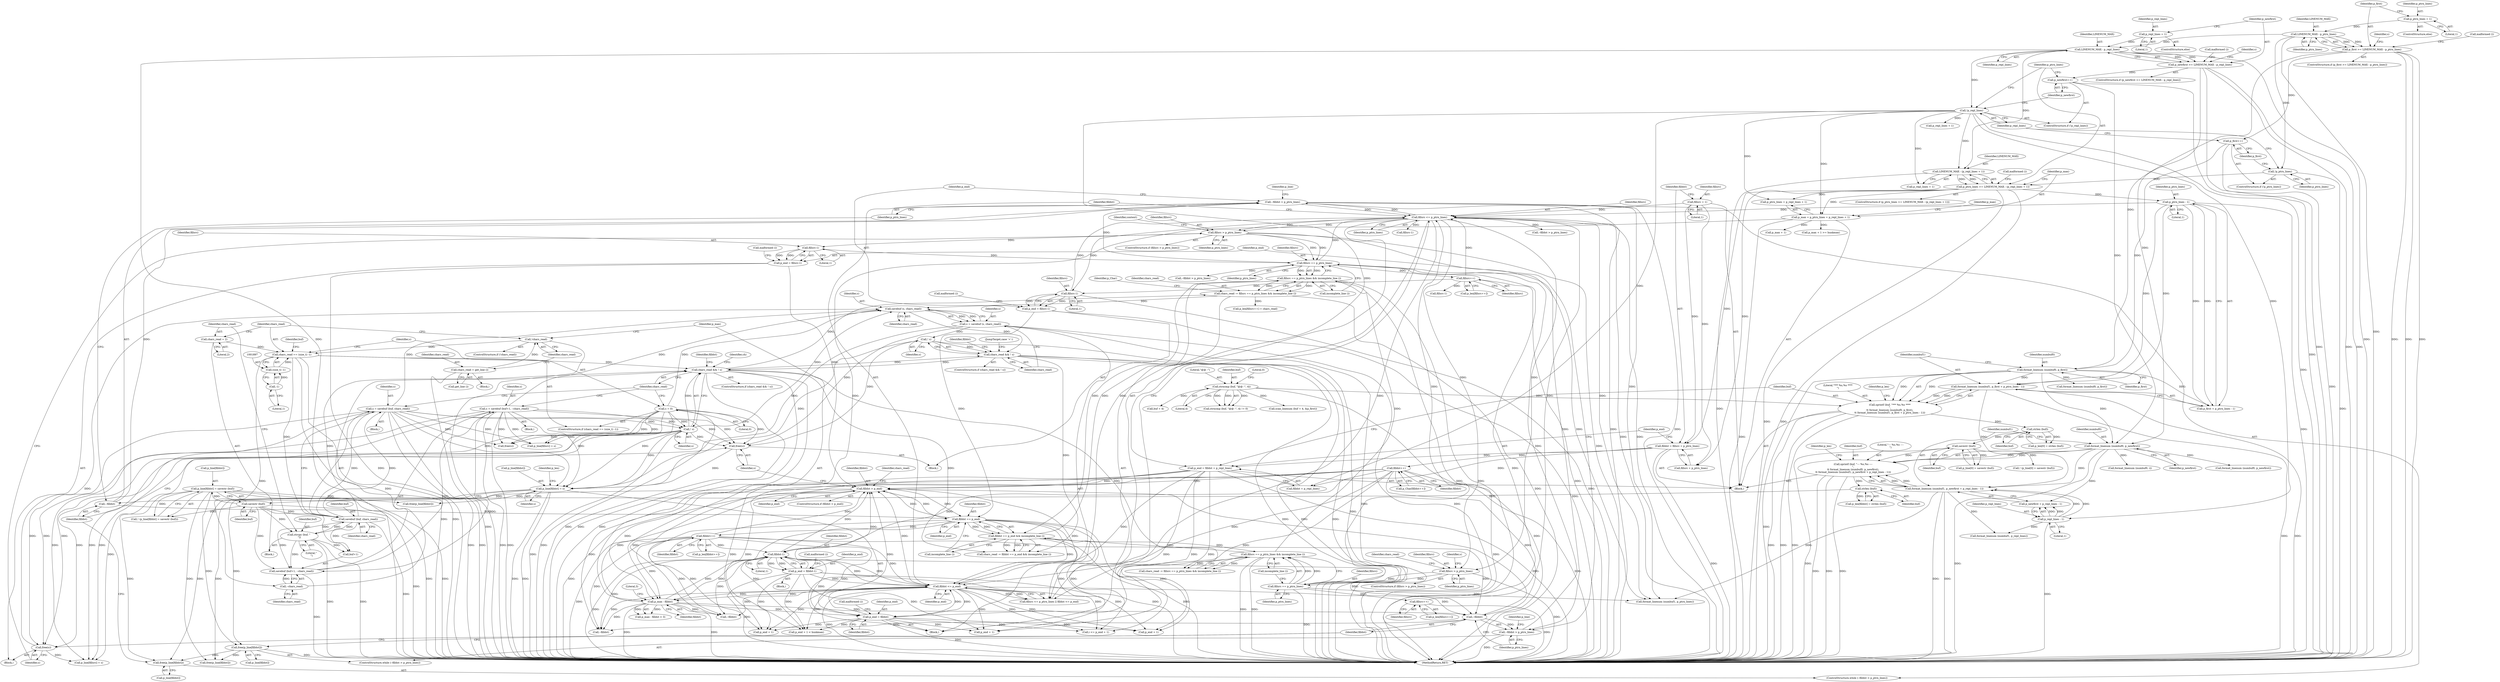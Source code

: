 digraph "0_savannah_0c08d7a902c6fdd49b704623a12d8d672ef18944@API" {
"1002094" [label="(Call,free(p_line[filldst]))"];
"1001832" [label="(Call,p_line[filldst] = savestr (buf))"];
"1001836" [label="(Call,savestr (buf))"];
"1001828" [label="(Call,strlen (buf))"];
"1001811" [label="(Call,sprintf (buf, \"--- %s,%s ----\n\",\n\t\t format_linenum (numbuf0, p_newfirst),\n\t\t format_linenum (numbuf1, p_newfirst + p_repl_lines - 1)))"];
"1001796" [label="(Call,savestr (buf))"];
"1001788" [label="(Call,strlen (buf))"];
"1001771" [label="(Call,sprintf (buf, \"*** %s,%s ****\n\",\n\t\t format_linenum (numbuf0, p_first),\n\t\t format_linenum (numbuf1, p_first + p_ptrn_lines - 1)))"];
"1001573" [label="(Call,strncmp (buf, \"@@ -\", 4))"];
"1001774" [label="(Call,format_linenum (numbuf0, p_first))"];
"1001723" [label="(Call,p_first++)"];
"1001619" [label="(Call,p_first >= LINENUM_MAX - p_ptrn_lines)"];
"1001621" [label="(Call,LINENUM_MAX - p_ptrn_lines)"];
"1001615" [label="(Call,p_ptrn_lines = 1)"];
"1001777" [label="(Call,format_linenum (numbuf1, p_first + p_ptrn_lines - 1))"];
"1001781" [label="(Call,p_ptrn_lines - 1)"];
"1001731" [label="(Call,p_ptrn_lines >= LINENUM_MAX - (p_repl_lines + 1))"];
"1001721" [label="(Call,!p_ptrn_lines)"];
"1001733" [label="(Call,LINENUM_MAX - (p_repl_lines + 1))"];
"1001666" [label="(Call,LINENUM_MAX - p_repl_lines)"];
"1001660" [label="(Call,p_repl_lines = 1)"];
"1001726" [label="(Call,!p_repl_lines)"];
"1001814" [label="(Call,format_linenum (numbuf0, p_newfirst))"];
"1001728" [label="(Call,p_newfirst++)"];
"1001664" [label="(Call,p_newfirst >= LINENUM_MAX - p_repl_lines)"];
"1001817" [label="(Call,format_linenum (numbuf1, p_newfirst + p_repl_lines - 1))"];
"1001821" [label="(Call,p_repl_lines - 1)"];
"1002018" [label="(Call,free(p_line[filldst]))"];
"1002116" [label="(Call,p_line[filldst] = s)"];
"1002053" [label="(Call,s = savebuf (s, chars_read))"];
"1002055" [label="(Call,savebuf (s, chars_read))"];
"1002011" [label="(Call,free(s))"];
"1001929" [label="(Call,s = savebuf (buf+1, --chars_read))"];
"1001931" [label="(Call,savebuf (buf+1, --chars_read))"];
"1001883" [label="(Call,strcpy (buf, \" \n\"))"];
"1001920" [label="(Call,savebuf (buf, chars_read))"];
"1001894" [label="(Call,chars_read == (size_t) -1)"];
"1001873" [label="(Call,!chars_read)"];
"1001869" [label="(Call,chars_read = get_line ())"];
"1001886" [label="(Call,chars_read = 2)"];
"1001896" [label="(Call,(size_t) -1)"];
"1001898" [label="(Call,-1)"];
"1001935" [label="(Call,--chars_read)"];
"1001940" [label="(Call,! s)"];
"1001900" [label="(Call,s = 0)"];
"1001918" [label="(Call,s = savebuf (buf, chars_read))"];
"1002030" [label="(Call,chars_read -= fillsrc == p_ptrn_lines && incomplete_line ())"];
"1002032" [label="(Call,fillsrc == p_ptrn_lines && incomplete_line ())"];
"1002033" [label="(Call,fillsrc == p_ptrn_lines)"];
"1002007" [label="(Call,fillsrc > p_ptrn_lines)"];
"1001862" [label="(Call,fillsrc <= p_ptrn_lines)"];
"1002100" [label="(Call,fillsrc-1)"];
"1002050" [label="(Call,fillsrc++)"];
"1001997" [label="(Call,fillsrc++)"];
"1001980" [label="(Call,fillsrc == p_ptrn_lines)"];
"1001965" [label="(Call,fillsrc > p_ptrn_lines)"];
"1001758" [label="(Call,fillsrc = 1)"];
"1002090" [label="(Call,--filldst > p_ptrn_lines)"];
"1002091" [label="(Call,--filldst)"];
"1002083" [label="(Call,filldst > p_end)"];
"1001848" [label="(Call,filldst++)"];
"1001761" [label="(Call,filldst = fillsrc + p_ptrn_lines)"];
"1002124" [label="(Call,filldst++)"];
"1002107" [label="(Call,filldst == p_end)"];
"1002098" [label="(Call,p_end = fillsrc-1)"];
"1002015" [label="(Call,--filldst)"];
"1001973" [label="(Call,filldst-1)"];
"1001865" [label="(Call,filldst <= p_end)"];
"1001878" [label="(Call,p_max - filldst)"];
"1001739" [label="(Call,p_max = p_ptrn_lines + p_repl_lines + 1)"];
"1001766" [label="(Call,p_end = filldst + p_repl_lines)"];
"1002129" [label="(Call,p_end = filldst)"];
"1001971" [label="(Call,p_end = filldst-1)"];
"1002022" [label="(Call,p_end = fillsrc-1)"];
"1002024" [label="(Call,fillsrc-1)"];
"1002014" [label="(Call,--filldst > p_ptrn_lines)"];
"1001979" [label="(Call,fillsrc == p_ptrn_lines && incomplete_line ())"];
"1002106" [label="(Call,filldst == p_end && incomplete_line ())"];
"1001938" [label="(Call,chars_read && ! s)"];
"1002059" [label="(Call,chars_read && ! s)"];
"1002061" [label="(Call,! s)"];
"1002087" [label="(Call,free(s))"];
"1001829" [label="(Identifier,buf)"];
"1001935" [label="(Call,--chars_read)"];
"1002034" [label="(Identifier,fillsrc)"];
"1002033" [label="(Call,fillsrc == p_ptrn_lines)"];
"1002060" [label="(Identifier,chars_read)"];
"1002086" [label="(Block,)"];
"1002772" [label="(MethodReturn,RET)"];
"1001972" [label="(Identifier,p_end)"];
"1002098" [label="(Call,p_end = fillsrc-1)"];
"1001574" [label="(Identifier,buf)"];
"1001918" [label="(Call,s = savebuf (buf, chars_read))"];
"1001777" [label="(Call,format_linenum (numbuf1, p_first + p_ptrn_lines - 1))"];
"1001965" [label="(Call,fillsrc > p_ptrn_lines)"];
"1001748" [label="(Call,p_max + 1)"];
"1001977" [label="(Call,chars_read -= fillsrc == p_ptrn_lines && incomplete_line ())"];
"1001624" [label="(Call,malformed ())"];
"1001617" [label="(Literal,1)"];
"1001998" [label="(Identifier,fillsrc)"];
"1001946" [label="(Identifier,filldst)"];
"1001595" [label="(Call,scan_linenum (buf + 4, &p_first))"];
"1001775" [label="(Identifier,numbuf0)"];
"1002017" [label="(Identifier,p_ptrn_lines)"];
"1002085" [label="(Identifier,p_end)"];
"1002062" [label="(Identifier,s)"];
"1002102" [label="(Literal,1)"];
"1001870" [label="(Identifier,chars_read)"];
"1001908" [label="(Identifier,buf)"];
"1002048" [label="(Call,p_len[fillsrc++])"];
"1002009" [label="(Identifier,p_ptrn_lines)"];
"1001966" [label="(Identifier,fillsrc)"];
"1002122" [label="(Call,p_len[filldst++])"];
"1002132" [label="(Call,malformed ())"];
"1002030" [label="(Call,chars_read -= fillsrc == p_ptrn_lines && incomplete_line ())"];
"1002027" [label="(Call,malformed ())"];
"1001784" [label="(Call,p_len[0] = strlen (buf))"];
"1001763" [label="(Call,fillsrc + p_ptrn_lines)"];
"1002024" [label="(Call,fillsrc-1)"];
"1002008" [label="(Identifier,fillsrc)"];
"1001970" [label="(Identifier,s)"];
"1001762" [label="(Identifier,filldst)"];
"1002130" [label="(Identifier,p_end)"];
"1001776" [label="(Identifier,p_first)"];
"1001660" [label="(Call,p_repl_lines = 1)"];
"1001833" [label="(Call,p_line[filldst])"];
"1002087" [label="(Call,free(s))"];
"1001886" [label="(Call,chars_read = 2)"];
"1001944" [label="(Call,--filldst > p_ptrn_lines)"];
"1001758" [label="(Call,fillsrc = 1)"];
"1001622" [label="(Identifier,LINENUM_MAX)"];
"1002091" [label="(Call,--filldst)"];
"1001968" [label="(Block,)"];
"1001614" [label="(ControlStructure,else)"];
"1001821" [label="(Call,p_repl_lines - 1)"];
"1001722" [label="(Identifier,p_ptrn_lines)"];
"1001577" [label="(Literal,0)"];
"1002123" [label="(Identifier,p_len)"];
"1002702" [label="(Call,i <= p_end + 1)"];
"1001974" [label="(Identifier,filldst)"];
"1001725" [label="(ControlStructure,if (!p_repl_lines))"];
"1001812" [label="(Identifier,buf)"];
"1001811" [label="(Call,sprintf (buf, \"--- %s,%s ----\n\",\n\t\t format_linenum (numbuf0, p_newfirst),\n\t\t format_linenum (numbuf1, p_newfirst + p_repl_lines - 1)))"];
"1001813" [label="(Literal,\"--- %s,%s ----\n\")"];
"1002055" [label="(Call,savebuf (s, chars_read))"];
"1001730" [label="(ControlStructure,if (p_ptrn_lines >= LINENUM_MAX - (p_repl_lines + 1)))"];
"1002011" [label="(Call,free(s))"];
"1001726" [label="(Call,!p_repl_lines)"];
"1002096" [label="(Identifier,p_line)"];
"1001667" [label="(Identifier,LINENUM_MAX)"];
"1002039" [label="(Identifier,p_Char)"];
"1002094" [label="(Call,free(p_line[filldst]))"];
"1002010" [label="(Block,)"];
"1001975" [label="(Literal,1)"];
"1001861" [label="(Call,fillsrc <= p_ptrn_lines || filldst <= p_end)"];
"1001863" [label="(Identifier,fillsrc)"];
"1001872" [label="(ControlStructure,if (!chars_read))"];
"1001788" [label="(Call,strlen (buf))"];
"1002124" [label="(Call,filldst++)"];
"1001879" [label="(Identifier,p_max)"];
"1002100" [label="(Call,fillsrc-1)"];
"1001576" [label="(Literal,4)"];
"1001902" [label="(Literal,0)"];
"1001721" [label="(Call,!p_ptrn_lines)"];
"1001885" [label="(Literal,\" \n\")"];
"1001936" [label="(Identifier,chars_read)"];
"1001945" [label="(Call,--filldst)"];
"1001862" [label="(Call,fillsrc <= p_ptrn_lines)"];
"1001822" [label="(Identifier,p_repl_lines)"];
"1001874" [label="(Identifier,chars_read)"];
"1001733" [label="(Call,LINENUM_MAX - (p_repl_lines + 1))"];
"1001661" [label="(Identifier,p_repl_lines)"];
"1001931" [label="(Call,savebuf (buf+1, --chars_read))"];
"1002047" [label="(Call,p_len[fillsrc++] = chars_read)"];
"1001596" [label="(Call,buf + 4)"];
"1001871" [label="(Call,get_line ())"];
"1001901" [label="(Identifier,s)"];
"1002066" [label="(Call,--filldst)"];
"1002082" [label="(ControlStructure,if (filldst > p_end))"];
"1001920" [label="(Call,savebuf (buf, chars_read))"];
"1002025" [label="(Identifier,fillsrc)"];
"1001981" [label="(Identifier,fillsrc)"];
"1001971" [label="(Call,p_end = filldst-1)"];
"1001922" [label="(Identifier,chars_read)"];
"1001783" [label="(Literal,1)"];
"1002015" [label="(Call,--filldst)"];
"1001967" [label="(Identifier,p_ptrn_lines)"];
"1001873" [label="(Call,!chars_read)"];
"1002092" [label="(Identifier,filldst)"];
"1002681" [label="(Call,p_end + 1)"];
"1001979" [label="(Call,fillsrc == p_ptrn_lines && incomplete_line ())"];
"1001849" [label="(Identifier,filldst)"];
"1001961" [label="(Identifier,ch)"];
"1002120" [label="(Identifier,s)"];
"1002680" [label="(Call,p_end + 1 < hunkmax)"];
"1001741" [label="(Call,p_ptrn_lines + p_repl_lines + 1)"];
"1001747" [label="(Call,p_max + 1 >= hunkmax)"];
"1002065" [label="(Call,--filldst > p_ptrn_lines)"];
"1002083" [label="(Call,filldst > p_end)"];
"1002056" [label="(Identifier,s)"];
"1001729" [label="(Identifier,p_newfirst)"];
"1002007" [label="(Call,fillsrc > p_ptrn_lines)"];
"1002731" [label="(Call,format_linenum (numbuf1, p_ptrn_lines))"];
"1001989" [label="(Call,p_line[fillsrc] = s)"];
"1002089" [label="(ControlStructure,while (--filldst > p_ptrn_lines))"];
"1001739" [label="(Call,p_max = p_ptrn_lines + p_repl_lines + 1)"];
"1001616" [label="(Identifier,p_ptrn_lines)"];
"1001973" [label="(Call,filldst-1)"];
"1001768" [label="(Call,filldst + p_repl_lines)"];
"1001740" [label="(Identifier,p_max)"];
"1001896" [label="(Call,(size_t) -1)"];
"1001869" [label="(Call,chars_read = get_line ())"];
"1001880" [label="(Identifier,filldst)"];
"1001881" [label="(Literal,3)"];
"1001940" [label="(Call,! s)"];
"1002067" [label="(Identifier,filldst)"];
"1002031" [label="(Identifier,chars_read)"];
"1001976" [label="(Call,malformed ())"];
"1001618" [label="(ControlStructure,if (p_first >= LINENUM_MAX - p_ptrn_lines))"];
"1001724" [label="(Identifier,p_first)"];
"1001818" [label="(Identifier,numbuf1)"];
"1001826" [label="(Identifier,p_len)"];
"1001824" [label="(Call,p_len[filldst] = strlen (buf))"];
"1002704" [label="(Call,p_end + 1)"];
"1002061" [label="(Call,! s)"];
"1001980" [label="(Call,fillsrc == p_ptrn_lines)"];
"1001828" [label="(Call,strlen (buf))"];
"1001545" [label="(Block,)"];
"1001727" [label="(Identifier,p_repl_lines)"];
"1001623" [label="(Identifier,p_ptrn_lines)"];
"1001619" [label="(Call,p_first >= LINENUM_MAX - p_ptrn_lines)"];
"1001884" [label="(Identifier,buf)"];
"1002006" [label="(ControlStructure,if (fillsrc > p_ptrn_lines))"];
"1001964" [label="(ControlStructure,if (fillsrc > p_ptrn_lines))"];
"1002110" [label="(Call,incomplete_line ())"];
"1001919" [label="(Identifier,s)"];
"1002106" [label="(Call,filldst == p_end && incomplete_line ())"];
"1001941" [label="(Identifier,s)"];
"1001666" [label="(Call,LINENUM_MAX - p_repl_lines)"];
"1001948" [label="(Call,free(p_line[filldst]))"];
"1002026" [label="(Literal,1)"];
"1002084" [label="(Identifier,filldst)"];
"1001779" [label="(Call,p_first + p_ptrn_lines - 1)"];
"1002023" [label="(Identifier,p_end)"];
"1001866" [label="(Identifier,filldst)"];
"1001620" [label="(Identifier,p_first)"];
"1002042" [label="(Call,p_line[fillsrc] = s)"];
"1001938" [label="(Call,chars_read && ! s)"];
"1002075" [label="(Call,fillsrc-1)"];
"1001766" [label="(Call,p_end = filldst + p_repl_lines)"];
"1001789" [label="(Identifier,buf)"];
"1002035" [label="(Identifier,p_ptrn_lines)"];
"1002020" [label="(Identifier,p_line)"];
"1001848" [label="(Call,filldst++)"];
"1001836" [label="(Call,savestr (buf))"];
"1001723" [label="(Call,p_first++)"];
"1001865" [label="(Call,filldst <= p_end)"];
"1001846" [label="(Call,p_Char[filldst++])"];
"1002125" [label="(Identifier,filldst)"];
"1002081" [label="(JumpTarget,case '+':)"];
"1002013" [label="(ControlStructure,while (--filldst > p_ptrn_lines))"];
"1001731" [label="(Call,p_ptrn_lines >= LINENUM_MAX - (p_repl_lines + 1))"];
"1002108" [label="(Identifier,filldst)"];
"1001781" [label="(Call,p_ptrn_lines - 1)"];
"1001797" [label="(Identifier,buf)"];
"1002012" [label="(Identifier,s)"];
"1001621" [label="(Call,LINENUM_MAX - p_ptrn_lines)"];
"1001899" [label="(Literal,1)"];
"1001792" [label="(Call,p_line[0] = savestr (buf))"];
"1002713" [label="(Call,format_linenum (numbuf0, i))"];
"1001774" [label="(Call,format_linenum (numbuf0, p_first))"];
"1002014" [label="(Call,--filldst > p_ptrn_lines)"];
"1001894" [label="(Call,chars_read == (size_t) -1)"];
"1001749" [label="(Identifier,p_max)"];
"1001924" [label="(Block,)"];
"1001615" [label="(Call,p_ptrn_lines = 1)"];
"1001816" [label="(Identifier,p_newfirst)"];
"1002018" [label="(Call,free(p_line[filldst]))"];
"1002728" [label="(Call,format_linenum (numbuf0, p_first))"];
"1001823" [label="(Literal,1)"];
"1001898" [label="(Call,-1)"];
"1002688" [label="(Call,p_end + 1)"];
"1002088" [label="(Identifier,s)"];
"1001673" [label="(Identifier,s)"];
"1001982" [label="(Identifier,p_ptrn_lines)"];
"1001760" [label="(Literal,1)"];
"1002109" [label="(Identifier,p_end)"];
"1002747" [label="(Call,format_linenum (numbuf1, p_repl_lines))"];
"1001997" [label="(Call,fillsrc++)"];
"1001728" [label="(Call,p_newfirst++)"];
"1002036" [label="(Call,incomplete_line ())"];
"1001819" [label="(Call,p_newfirst + p_repl_lines - 1)"];
"1001895" [label="(Identifier,chars_read)"];
"1001929" [label="(Call,s = savebuf (buf+1, --chars_read))"];
"1001778" [label="(Identifier,numbuf1)"];
"1001983" [label="(Call,incomplete_line ())"];
"1001837" [label="(Identifier,buf)"];
"1001877" [label="(Call,p_max - filldst < 3)"];
"1001978" [label="(Identifier,chars_read)"];
"1001771" [label="(Call,sprintf (buf, \"*** %s,%s ****\n\",\n\t\t format_linenum (numbuf0, p_first),\n\t\t format_linenum (numbuf1, p_first + p_ptrn_lines - 1)))"];
"1001575" [label="(Literal,\"@@ -\")"];
"1001969" [label="(Call,free(s))"];
"1001662" [label="(Literal,1)"];
"1002744" [label="(Call,format_linenum (numbuf0, p_newfirst))"];
"1002107" [label="(Call,filldst == p_end)"];
"1002095" [label="(Call,p_line[filldst])"];
"1002101" [label="(Identifier,fillsrc)"];
"1002059" [label="(Call,chars_read && ! s)"];
"1001665" [label="(Identifier,p_newfirst)"];
"1002090" [label="(Call,--filldst > p_ptrn_lines)"];
"1001995" [label="(Call,p_len[fillsrc++])"];
"1001878" [label="(Call,p_max - filldst)"];
"1001732" [label="(Identifier,p_ptrn_lines)"];
"1001772" [label="(Identifier,buf)"];
"1002105" [label="(Identifier,chars_read)"];
"1001773" [label="(Literal,\"*** %s,%s ****\n\")"];
"1001664" [label="(Call,p_newfirst >= LINENUM_MAX - p_repl_lines)"];
"1001817" [label="(Call,format_linenum (numbuf1, p_newfirst + p_repl_lines - 1))"];
"1001962" [label="(Block,)"];
"1001832" [label="(Call,p_line[filldst] = savestr (buf))"];
"1001887" [label="(Identifier,chars_read)"];
"1002069" [label="(Call,free(p_line[filldst]))"];
"1002016" [label="(Identifier,filldst)"];
"1002053" [label="(Call,s = savebuf (s, chars_read))"];
"1001868" [label="(Block,)"];
"1001628" [label="(Identifier,s)"];
"1001669" [label="(Call,malformed ())"];
"1001883" [label="(Call,strcpy (buf, \" \n\"))"];
"1001888" [label="(Literal,2)"];
"1002019" [label="(Call,p_line[filldst])"];
"1002129" [label="(Call,p_end = filldst)"];
"1001930" [label="(Identifier,s)"];
"1001743" [label="(Call,p_repl_lines + 1)"];
"1001573" [label="(Call,strncmp (buf, \"@@ -\", 4))"];
"1002051" [label="(Identifier,fillsrc)"];
"1001937" [label="(ControlStructure,if (chars_read && ! s))"];
"1002116" [label="(Call,p_line[filldst] = s)"];
"1001734" [label="(Identifier,LINENUM_MAX)"];
"1002032" [label="(Call,fillsrc == p_ptrn_lines && incomplete_line ())"];
"1002050" [label="(Call,fillsrc++)"];
"1001761" [label="(Call,filldst = fillsrc + p_ptrn_lines)"];
"1002058" [label="(ControlStructure,if (chars_read && ! s))"];
"1001663" [label="(ControlStructure,if (p_newfirst >= LINENUM_MAX - p_repl_lines))"];
"1001882" [label="(Block,)"];
"1001921" [label="(Identifier,buf)"];
"1001893" [label="(ControlStructure,if (chars_read == (size_t) -1))"];
"1001572" [label="(Call,strncmp (buf, \"@@ -\", 4) != 0)"];
"1002029" [label="(Identifier,context)"];
"1001759" [label="(Identifier,fillsrc)"];
"1001900" [label="(Call,s = 0)"];
"1001932" [label="(Call,buf+1)"];
"1002131" [label="(Identifier,filldst)"];
"1001864" [label="(Identifier,p_ptrn_lines)"];
"1002054" [label="(Identifier,s)"];
"1002022" [label="(Call,p_end = fillsrc-1)"];
"1002057" [label="(Identifier,chars_read)"];
"1001767" [label="(Identifier,p_end)"];
"1002104" [label="(Call,chars_read -= filldst == p_end && incomplete_line ())"];
"1001831" [label="(Call,! (p_line[filldst] = savestr (buf)))"];
"1001867" [label="(Identifier,p_end)"];
"1001659" [label="(ControlStructure,else)"];
"1002103" [label="(Call,malformed ())"];
"1001939" [label="(Identifier,chars_read)"];
"1001814" [label="(Call,format_linenum (numbuf0, p_newfirst))"];
"1001786" [label="(Identifier,p_len)"];
"1001914" [label="(Block,)"];
"1001791" [label="(Call,! (p_line[0] = savestr (buf)))"];
"1001782" [label="(Identifier,p_ptrn_lines)"];
"1002117" [label="(Call,p_line[filldst])"];
"1001738" [label="(Call,malformed ())"];
"1001796" [label="(Call,savestr (buf))"];
"1002099" [label="(Identifier,p_end)"];
"1001735" [label="(Call,p_repl_lines + 1)"];
"1001815" [label="(Identifier,numbuf0)"];
"1002093" [label="(Identifier,p_ptrn_lines)"];
"1001720" [label="(ControlStructure,if (!p_ptrn_lines))"];
"1001668" [label="(Identifier,p_repl_lines)"];
"1001954" [label="(Call,fillsrc-1)"];
"1002094" -> "1002089"  [label="AST: "];
"1002094" -> "1002095"  [label="CFG: "];
"1002095" -> "1002094"  [label="AST: "];
"1002092" -> "1002094"  [label="CFG: "];
"1001832" -> "1002094"  [label="DDG: "];
"1002018" -> "1002094"  [label="DDG: "];
"1002116" -> "1002094"  [label="DDG: "];
"1001832" -> "1001831"  [label="AST: "];
"1001832" -> "1001836"  [label="CFG: "];
"1001833" -> "1001832"  [label="AST: "];
"1001836" -> "1001832"  [label="AST: "];
"1001831" -> "1001832"  [label="CFG: "];
"1001832" -> "1002772"  [label="DDG: "];
"1001832" -> "1002772"  [label="DDG: "];
"1001832" -> "1001831"  [label="DDG: "];
"1001836" -> "1001832"  [label="DDG: "];
"1001832" -> "1001948"  [label="DDG: "];
"1001832" -> "1002018"  [label="DDG: "];
"1001832" -> "1002069"  [label="DDG: "];
"1001836" -> "1001837"  [label="CFG: "];
"1001837" -> "1001836"  [label="AST: "];
"1001836" -> "1002772"  [label="DDG: "];
"1001836" -> "1001831"  [label="DDG: "];
"1001828" -> "1001836"  [label="DDG: "];
"1001836" -> "1001883"  [label="DDG: "];
"1001836" -> "1001920"  [label="DDG: "];
"1001836" -> "1001931"  [label="DDG: "];
"1001836" -> "1001932"  [label="DDG: "];
"1001828" -> "1001824"  [label="AST: "];
"1001828" -> "1001829"  [label="CFG: "];
"1001829" -> "1001828"  [label="AST: "];
"1001824" -> "1001828"  [label="CFG: "];
"1001828" -> "1001824"  [label="DDG: "];
"1001811" -> "1001828"  [label="DDG: "];
"1001811" -> "1001545"  [label="AST: "];
"1001811" -> "1001817"  [label="CFG: "];
"1001812" -> "1001811"  [label="AST: "];
"1001813" -> "1001811"  [label="AST: "];
"1001814" -> "1001811"  [label="AST: "];
"1001817" -> "1001811"  [label="AST: "];
"1001826" -> "1001811"  [label="CFG: "];
"1001811" -> "1002772"  [label="DDG: "];
"1001811" -> "1002772"  [label="DDG: "];
"1001811" -> "1002772"  [label="DDG: "];
"1001796" -> "1001811"  [label="DDG: "];
"1001814" -> "1001811"  [label="DDG: "];
"1001814" -> "1001811"  [label="DDG: "];
"1001817" -> "1001811"  [label="DDG: "];
"1001817" -> "1001811"  [label="DDG: "];
"1001796" -> "1001792"  [label="AST: "];
"1001796" -> "1001797"  [label="CFG: "];
"1001797" -> "1001796"  [label="AST: "];
"1001792" -> "1001796"  [label="CFG: "];
"1001796" -> "1002772"  [label="DDG: "];
"1001796" -> "1001791"  [label="DDG: "];
"1001796" -> "1001792"  [label="DDG: "];
"1001788" -> "1001796"  [label="DDG: "];
"1001788" -> "1001784"  [label="AST: "];
"1001788" -> "1001789"  [label="CFG: "];
"1001789" -> "1001788"  [label="AST: "];
"1001784" -> "1001788"  [label="CFG: "];
"1001788" -> "1001784"  [label="DDG: "];
"1001771" -> "1001788"  [label="DDG: "];
"1001771" -> "1001545"  [label="AST: "];
"1001771" -> "1001777"  [label="CFG: "];
"1001772" -> "1001771"  [label="AST: "];
"1001773" -> "1001771"  [label="AST: "];
"1001774" -> "1001771"  [label="AST: "];
"1001777" -> "1001771"  [label="AST: "];
"1001786" -> "1001771"  [label="CFG: "];
"1001771" -> "1002772"  [label="DDG: "];
"1001771" -> "1002772"  [label="DDG: "];
"1001771" -> "1002772"  [label="DDG: "];
"1001573" -> "1001771"  [label="DDG: "];
"1001774" -> "1001771"  [label="DDG: "];
"1001774" -> "1001771"  [label="DDG: "];
"1001777" -> "1001771"  [label="DDG: "];
"1001777" -> "1001771"  [label="DDG: "];
"1001573" -> "1001572"  [label="AST: "];
"1001573" -> "1001576"  [label="CFG: "];
"1001574" -> "1001573"  [label="AST: "];
"1001575" -> "1001573"  [label="AST: "];
"1001576" -> "1001573"  [label="AST: "];
"1001577" -> "1001573"  [label="CFG: "];
"1001573" -> "1002772"  [label="DDG: "];
"1001573" -> "1001572"  [label="DDG: "];
"1001573" -> "1001572"  [label="DDG: "];
"1001573" -> "1001572"  [label="DDG: "];
"1001573" -> "1001595"  [label="DDG: "];
"1001573" -> "1001596"  [label="DDG: "];
"1001774" -> "1001776"  [label="CFG: "];
"1001775" -> "1001774"  [label="AST: "];
"1001776" -> "1001774"  [label="AST: "];
"1001778" -> "1001774"  [label="CFG: "];
"1001774" -> "1002772"  [label="DDG: "];
"1001723" -> "1001774"  [label="DDG: "];
"1001619" -> "1001774"  [label="DDG: "];
"1001774" -> "1001777"  [label="DDG: "];
"1001774" -> "1001779"  [label="DDG: "];
"1001774" -> "1001814"  [label="DDG: "];
"1001774" -> "1002728"  [label="DDG: "];
"1001723" -> "1001720"  [label="AST: "];
"1001723" -> "1001724"  [label="CFG: "];
"1001724" -> "1001723"  [label="AST: "];
"1001727" -> "1001723"  [label="CFG: "];
"1001723" -> "1002772"  [label="DDG: "];
"1001619" -> "1001723"  [label="DDG: "];
"1001619" -> "1001618"  [label="AST: "];
"1001619" -> "1001621"  [label="CFG: "];
"1001620" -> "1001619"  [label="AST: "];
"1001621" -> "1001619"  [label="AST: "];
"1001624" -> "1001619"  [label="CFG: "];
"1001628" -> "1001619"  [label="CFG: "];
"1001619" -> "1002772"  [label="DDG: "];
"1001619" -> "1002772"  [label="DDG: "];
"1001619" -> "1002772"  [label="DDG: "];
"1001621" -> "1001619"  [label="DDG: "];
"1001621" -> "1001619"  [label="DDG: "];
"1001621" -> "1001623"  [label="CFG: "];
"1001622" -> "1001621"  [label="AST: "];
"1001623" -> "1001621"  [label="AST: "];
"1001621" -> "1002772"  [label="DDG: "];
"1001615" -> "1001621"  [label="DDG: "];
"1001621" -> "1001666"  [label="DDG: "];
"1001621" -> "1001721"  [label="DDG: "];
"1001615" -> "1001614"  [label="AST: "];
"1001615" -> "1001617"  [label="CFG: "];
"1001616" -> "1001615"  [label="AST: "];
"1001617" -> "1001615"  [label="AST: "];
"1001620" -> "1001615"  [label="CFG: "];
"1001777" -> "1001779"  [label="CFG: "];
"1001778" -> "1001777"  [label="AST: "];
"1001779" -> "1001777"  [label="AST: "];
"1001777" -> "1002772"  [label="DDG: "];
"1001777" -> "1002772"  [label="DDG: "];
"1001781" -> "1001777"  [label="DDG: "];
"1001781" -> "1001777"  [label="DDG: "];
"1001777" -> "1001817"  [label="DDG: "];
"1001781" -> "1001779"  [label="AST: "];
"1001781" -> "1001783"  [label="CFG: "];
"1001782" -> "1001781"  [label="AST: "];
"1001783" -> "1001781"  [label="AST: "];
"1001779" -> "1001781"  [label="CFG: "];
"1001781" -> "1002772"  [label="DDG: "];
"1001781" -> "1001779"  [label="DDG: "];
"1001781" -> "1001779"  [label="DDG: "];
"1001731" -> "1001781"  [label="DDG: "];
"1001781" -> "1001862"  [label="DDG: "];
"1001731" -> "1001730"  [label="AST: "];
"1001731" -> "1001733"  [label="CFG: "];
"1001732" -> "1001731"  [label="AST: "];
"1001733" -> "1001731"  [label="AST: "];
"1001738" -> "1001731"  [label="CFG: "];
"1001740" -> "1001731"  [label="CFG: "];
"1001731" -> "1002772"  [label="DDG: "];
"1001731" -> "1002772"  [label="DDG: "];
"1001721" -> "1001731"  [label="DDG: "];
"1001733" -> "1001731"  [label="DDG: "];
"1001733" -> "1001731"  [label="DDG: "];
"1001731" -> "1001739"  [label="DDG: "];
"1001731" -> "1001741"  [label="DDG: "];
"1001731" -> "1001761"  [label="DDG: "];
"1001731" -> "1001763"  [label="DDG: "];
"1001721" -> "1001720"  [label="AST: "];
"1001721" -> "1001722"  [label="CFG: "];
"1001722" -> "1001721"  [label="AST: "];
"1001724" -> "1001721"  [label="CFG: "];
"1001727" -> "1001721"  [label="CFG: "];
"1001721" -> "1002772"  [label="DDG: "];
"1001733" -> "1001735"  [label="CFG: "];
"1001734" -> "1001733"  [label="AST: "];
"1001735" -> "1001733"  [label="AST: "];
"1001733" -> "1002772"  [label="DDG: "];
"1001666" -> "1001733"  [label="DDG: "];
"1001726" -> "1001733"  [label="DDG: "];
"1001666" -> "1001664"  [label="AST: "];
"1001666" -> "1001668"  [label="CFG: "];
"1001667" -> "1001666"  [label="AST: "];
"1001668" -> "1001666"  [label="AST: "];
"1001664" -> "1001666"  [label="CFG: "];
"1001666" -> "1002772"  [label="DDG: "];
"1001666" -> "1002772"  [label="DDG: "];
"1001666" -> "1001664"  [label="DDG: "];
"1001666" -> "1001664"  [label="DDG: "];
"1001660" -> "1001666"  [label="DDG: "];
"1001666" -> "1001726"  [label="DDG: "];
"1001660" -> "1001659"  [label="AST: "];
"1001660" -> "1001662"  [label="CFG: "];
"1001661" -> "1001660"  [label="AST: "];
"1001662" -> "1001660"  [label="AST: "];
"1001665" -> "1001660"  [label="CFG: "];
"1001726" -> "1001725"  [label="AST: "];
"1001726" -> "1001727"  [label="CFG: "];
"1001727" -> "1001726"  [label="AST: "];
"1001729" -> "1001726"  [label="CFG: "];
"1001732" -> "1001726"  [label="CFG: "];
"1001726" -> "1002772"  [label="DDG: "];
"1001726" -> "1001735"  [label="DDG: "];
"1001726" -> "1001739"  [label="DDG: "];
"1001726" -> "1001741"  [label="DDG: "];
"1001726" -> "1001743"  [label="DDG: "];
"1001726" -> "1001766"  [label="DDG: "];
"1001726" -> "1001768"  [label="DDG: "];
"1001726" -> "1001821"  [label="DDG: "];
"1001814" -> "1001816"  [label="CFG: "];
"1001815" -> "1001814"  [label="AST: "];
"1001816" -> "1001814"  [label="AST: "];
"1001818" -> "1001814"  [label="CFG: "];
"1001814" -> "1002772"  [label="DDG: "];
"1001728" -> "1001814"  [label="DDG: "];
"1001664" -> "1001814"  [label="DDG: "];
"1001814" -> "1001817"  [label="DDG: "];
"1001814" -> "1001819"  [label="DDG: "];
"1001814" -> "1002713"  [label="DDG: "];
"1001814" -> "1002744"  [label="DDG: "];
"1001728" -> "1001725"  [label="AST: "];
"1001728" -> "1001729"  [label="CFG: "];
"1001729" -> "1001728"  [label="AST: "];
"1001732" -> "1001728"  [label="CFG: "];
"1001728" -> "1002772"  [label="DDG: "];
"1001664" -> "1001728"  [label="DDG: "];
"1001664" -> "1001663"  [label="AST: "];
"1001665" -> "1001664"  [label="AST: "];
"1001669" -> "1001664"  [label="CFG: "];
"1001673" -> "1001664"  [label="CFG: "];
"1001664" -> "1002772"  [label="DDG: "];
"1001664" -> "1002772"  [label="DDG: "];
"1001664" -> "1002772"  [label="DDG: "];
"1001817" -> "1001819"  [label="CFG: "];
"1001818" -> "1001817"  [label="AST: "];
"1001819" -> "1001817"  [label="AST: "];
"1001817" -> "1002772"  [label="DDG: "];
"1001817" -> "1002772"  [label="DDG: "];
"1001821" -> "1001817"  [label="DDG: "];
"1001821" -> "1001817"  [label="DDG: "];
"1001817" -> "1002731"  [label="DDG: "];
"1001817" -> "1002747"  [label="DDG: "];
"1001821" -> "1001819"  [label="AST: "];
"1001821" -> "1001823"  [label="CFG: "];
"1001822" -> "1001821"  [label="AST: "];
"1001823" -> "1001821"  [label="AST: "];
"1001819" -> "1001821"  [label="CFG: "];
"1001821" -> "1002772"  [label="DDG: "];
"1001821" -> "1001819"  [label="DDG: "];
"1001821" -> "1001819"  [label="DDG: "];
"1001821" -> "1002747"  [label="DDG: "];
"1002018" -> "1002013"  [label="AST: "];
"1002018" -> "1002019"  [label="CFG: "];
"1002019" -> "1002018"  [label="AST: "];
"1002016" -> "1002018"  [label="CFG: "];
"1002018" -> "1002772"  [label="DDG: "];
"1002116" -> "1002018"  [label="DDG: "];
"1002018" -> "1002069"  [label="DDG: "];
"1002116" -> "1001962"  [label="AST: "];
"1002116" -> "1002120"  [label="CFG: "];
"1002117" -> "1002116"  [label="AST: "];
"1002120" -> "1002116"  [label="AST: "];
"1002123" -> "1002116"  [label="CFG: "];
"1002116" -> "1002772"  [label="DDG: "];
"1002116" -> "1002772"  [label="DDG: "];
"1002116" -> "1001948"  [label="DDG: "];
"1002116" -> "1002069"  [label="DDG: "];
"1002053" -> "1002116"  [label="DDG: "];
"1001929" -> "1002116"  [label="DDG: "];
"1002061" -> "1002116"  [label="DDG: "];
"1002087" -> "1002116"  [label="DDG: "];
"1001940" -> "1002116"  [label="DDG: "];
"1001900" -> "1002116"  [label="DDG: "];
"1001918" -> "1002116"  [label="DDG: "];
"1002053" -> "1001962"  [label="AST: "];
"1002053" -> "1002055"  [label="CFG: "];
"1002054" -> "1002053"  [label="AST: "];
"1002055" -> "1002053"  [label="AST: "];
"1002060" -> "1002053"  [label="CFG: "];
"1002053" -> "1002772"  [label="DDG: "];
"1002053" -> "1002772"  [label="DDG: "];
"1002055" -> "1002053"  [label="DDG: "];
"1002055" -> "1002053"  [label="DDG: "];
"1002053" -> "1002061"  [label="DDG: "];
"1002053" -> "1002087"  [label="DDG: "];
"1002055" -> "1002057"  [label="CFG: "];
"1002056" -> "1002055"  [label="AST: "];
"1002057" -> "1002055"  [label="AST: "];
"1002011" -> "1002055"  [label="DDG: "];
"1001929" -> "1002055"  [label="DDG: "];
"1001940" -> "1002055"  [label="DDG: "];
"1001900" -> "1002055"  [label="DDG: "];
"1001918" -> "1002055"  [label="DDG: "];
"1002030" -> "1002055"  [label="DDG: "];
"1002055" -> "1002059"  [label="DDG: "];
"1002011" -> "1002010"  [label="AST: "];
"1002011" -> "1002012"  [label="CFG: "];
"1002012" -> "1002011"  [label="AST: "];
"1002016" -> "1002011"  [label="CFG: "];
"1001929" -> "1002011"  [label="DDG: "];
"1001940" -> "1002011"  [label="DDG: "];
"1001900" -> "1002011"  [label="DDG: "];
"1001918" -> "1002011"  [label="DDG: "];
"1002011" -> "1002042"  [label="DDG: "];
"1001929" -> "1001924"  [label="AST: "];
"1001929" -> "1001931"  [label="CFG: "];
"1001930" -> "1001929"  [label="AST: "];
"1001931" -> "1001929"  [label="AST: "];
"1001939" -> "1001929"  [label="CFG: "];
"1001929" -> "1002772"  [label="DDG: "];
"1001929" -> "1002772"  [label="DDG: "];
"1001931" -> "1001929"  [label="DDG: "];
"1001929" -> "1001940"  [label="DDG: "];
"1001929" -> "1001969"  [label="DDG: "];
"1001929" -> "1001989"  [label="DDG: "];
"1001929" -> "1002042"  [label="DDG: "];
"1001929" -> "1002087"  [label="DDG: "];
"1001931" -> "1001935"  [label="CFG: "];
"1001932" -> "1001931"  [label="AST: "];
"1001935" -> "1001931"  [label="AST: "];
"1001931" -> "1002772"  [label="DDG: "];
"1001883" -> "1001931"  [label="DDG: "];
"1001920" -> "1001931"  [label="DDG: "];
"1001935" -> "1001931"  [label="DDG: "];
"1001883" -> "1001882"  [label="AST: "];
"1001883" -> "1001885"  [label="CFG: "];
"1001884" -> "1001883"  [label="AST: "];
"1001885" -> "1001883"  [label="AST: "];
"1001887" -> "1001883"  [label="CFG: "];
"1001883" -> "1002772"  [label="DDG: "];
"1001883" -> "1002772"  [label="DDG: "];
"1001920" -> "1001883"  [label="DDG: "];
"1001883" -> "1001920"  [label="DDG: "];
"1001883" -> "1001932"  [label="DDG: "];
"1001920" -> "1001918"  [label="AST: "];
"1001920" -> "1001922"  [label="CFG: "];
"1001921" -> "1001920"  [label="AST: "];
"1001922" -> "1001920"  [label="AST: "];
"1001918" -> "1001920"  [label="CFG: "];
"1001920" -> "1002772"  [label="DDG: "];
"1001920" -> "1001918"  [label="DDG: "];
"1001920" -> "1001918"  [label="DDG: "];
"1001894" -> "1001920"  [label="DDG: "];
"1001920" -> "1001932"  [label="DDG: "];
"1001920" -> "1001938"  [label="DDG: "];
"1001894" -> "1001893"  [label="AST: "];
"1001894" -> "1001896"  [label="CFG: "];
"1001895" -> "1001894"  [label="AST: "];
"1001896" -> "1001894"  [label="AST: "];
"1001901" -> "1001894"  [label="CFG: "];
"1001908" -> "1001894"  [label="CFG: "];
"1001894" -> "1002772"  [label="DDG: "];
"1001894" -> "1002772"  [label="DDG: "];
"1001873" -> "1001894"  [label="DDG: "];
"1001886" -> "1001894"  [label="DDG: "];
"1001896" -> "1001894"  [label="DDG: "];
"1001894" -> "1001935"  [label="DDG: "];
"1001894" -> "1001938"  [label="DDG: "];
"1001873" -> "1001872"  [label="AST: "];
"1001873" -> "1001874"  [label="CFG: "];
"1001874" -> "1001873"  [label="AST: "];
"1001879" -> "1001873"  [label="CFG: "];
"1001895" -> "1001873"  [label="CFG: "];
"1001873" -> "1002772"  [label="DDG: "];
"1001869" -> "1001873"  [label="DDG: "];
"1001869" -> "1001868"  [label="AST: "];
"1001869" -> "1001871"  [label="CFG: "];
"1001870" -> "1001869"  [label="AST: "];
"1001871" -> "1001869"  [label="AST: "];
"1001874" -> "1001869"  [label="CFG: "];
"1001869" -> "1002772"  [label="DDG: "];
"1001886" -> "1001882"  [label="AST: "];
"1001886" -> "1001888"  [label="CFG: "];
"1001887" -> "1001886"  [label="AST: "];
"1001888" -> "1001886"  [label="AST: "];
"1001895" -> "1001886"  [label="CFG: "];
"1001896" -> "1001898"  [label="CFG: "];
"1001897" -> "1001896"  [label="AST: "];
"1001898" -> "1001896"  [label="AST: "];
"1001898" -> "1001896"  [label="DDG: "];
"1001898" -> "1001899"  [label="CFG: "];
"1001899" -> "1001898"  [label="AST: "];
"1001935" -> "1001936"  [label="CFG: "];
"1001936" -> "1001935"  [label="AST: "];
"1001935" -> "1001938"  [label="DDG: "];
"1001940" -> "1001938"  [label="AST: "];
"1001940" -> "1001941"  [label="CFG: "];
"1001941" -> "1001940"  [label="AST: "];
"1001938" -> "1001940"  [label="CFG: "];
"1001940" -> "1002772"  [label="DDG: "];
"1001940" -> "1001938"  [label="DDG: "];
"1001900" -> "1001940"  [label="DDG: "];
"1001918" -> "1001940"  [label="DDG: "];
"1001940" -> "1001969"  [label="DDG: "];
"1001940" -> "1001989"  [label="DDG: "];
"1001940" -> "1002042"  [label="DDG: "];
"1001940" -> "1002087"  [label="DDG: "];
"1001900" -> "1001893"  [label="AST: "];
"1001900" -> "1001902"  [label="CFG: "];
"1001901" -> "1001900"  [label="AST: "];
"1001902" -> "1001900"  [label="AST: "];
"1001939" -> "1001900"  [label="CFG: "];
"1001900" -> "1002772"  [label="DDG: "];
"1001900" -> "1001969"  [label="DDG: "];
"1001900" -> "1001989"  [label="DDG: "];
"1001900" -> "1002042"  [label="DDG: "];
"1001900" -> "1002087"  [label="DDG: "];
"1001918" -> "1001914"  [label="AST: "];
"1001919" -> "1001918"  [label="AST: "];
"1001939" -> "1001918"  [label="CFG: "];
"1001918" -> "1002772"  [label="DDG: "];
"1001918" -> "1002772"  [label="DDG: "];
"1001918" -> "1001969"  [label="DDG: "];
"1001918" -> "1001989"  [label="DDG: "];
"1001918" -> "1002042"  [label="DDG: "];
"1001918" -> "1002087"  [label="DDG: "];
"1002030" -> "1001962"  [label="AST: "];
"1002030" -> "1002032"  [label="CFG: "];
"1002031" -> "1002030"  [label="AST: "];
"1002032" -> "1002030"  [label="AST: "];
"1002039" -> "1002030"  [label="CFG: "];
"1002030" -> "1002772"  [label="DDG: "];
"1002032" -> "1002030"  [label="DDG: "];
"1002032" -> "1002030"  [label="DDG: "];
"1001938" -> "1002030"  [label="DDG: "];
"1002030" -> "1002047"  [label="DDG: "];
"1002032" -> "1002033"  [label="CFG: "];
"1002032" -> "1002036"  [label="CFG: "];
"1002033" -> "1002032"  [label="AST: "];
"1002036" -> "1002032"  [label="AST: "];
"1002032" -> "1002772"  [label="DDG: "];
"1002032" -> "1002772"  [label="DDG: "];
"1002033" -> "1002032"  [label="DDG: "];
"1002033" -> "1002032"  [label="DDG: "];
"1001979" -> "1002032"  [label="DDG: "];
"1002106" -> "1002032"  [label="DDG: "];
"1002032" -> "1002106"  [label="DDG: "];
"1002033" -> "1002035"  [label="CFG: "];
"1002034" -> "1002033"  [label="AST: "];
"1002035" -> "1002033"  [label="AST: "];
"1002036" -> "1002033"  [label="CFG: "];
"1002033" -> "1002772"  [label="DDG: "];
"1002033" -> "1001862"  [label="DDG: "];
"1002007" -> "1002033"  [label="DDG: "];
"1002007" -> "1002033"  [label="DDG: "];
"1002024" -> "1002033"  [label="DDG: "];
"1002014" -> "1002033"  [label="DDG: "];
"1002033" -> "1002050"  [label="DDG: "];
"1002033" -> "1002065"  [label="DDG: "];
"1002033" -> "1002090"  [label="DDG: "];
"1002033" -> "1002731"  [label="DDG: "];
"1002007" -> "1002006"  [label="AST: "];
"1002007" -> "1002009"  [label="CFG: "];
"1002008" -> "1002007"  [label="AST: "];
"1002009" -> "1002007"  [label="AST: "];
"1002012" -> "1002007"  [label="CFG: "];
"1002029" -> "1002007"  [label="CFG: "];
"1002007" -> "1002772"  [label="DDG: "];
"1001862" -> "1002007"  [label="DDG: "];
"1001862" -> "1002007"  [label="DDG: "];
"1002007" -> "1002014"  [label="DDG: "];
"1002007" -> "1002024"  [label="DDG: "];
"1001862" -> "1001861"  [label="AST: "];
"1001862" -> "1001864"  [label="CFG: "];
"1001863" -> "1001862"  [label="AST: "];
"1001864" -> "1001862"  [label="AST: "];
"1001866" -> "1001862"  [label="CFG: "];
"1001861" -> "1001862"  [label="CFG: "];
"1001862" -> "1002772"  [label="DDG: "];
"1001862" -> "1002772"  [label="DDG: "];
"1001862" -> "1001861"  [label="DDG: "];
"1001862" -> "1001861"  [label="DDG: "];
"1002100" -> "1001862"  [label="DDG: "];
"1001997" -> "1001862"  [label="DDG: "];
"1002050" -> "1001862"  [label="DDG: "];
"1001758" -> "1001862"  [label="DDG: "];
"1002090" -> "1001862"  [label="DDG: "];
"1001980" -> "1001862"  [label="DDG: "];
"1001862" -> "1001944"  [label="DDG: "];
"1001862" -> "1001954"  [label="DDG: "];
"1001862" -> "1001965"  [label="DDG: "];
"1001862" -> "1001965"  [label="DDG: "];
"1001862" -> "1002090"  [label="DDG: "];
"1001862" -> "1002100"  [label="DDG: "];
"1001862" -> "1002731"  [label="DDG: "];
"1002100" -> "1002098"  [label="AST: "];
"1002100" -> "1002102"  [label="CFG: "];
"1002101" -> "1002100"  [label="AST: "];
"1002102" -> "1002100"  [label="AST: "];
"1002098" -> "1002100"  [label="CFG: "];
"1002100" -> "1002772"  [label="DDG: "];
"1002100" -> "1002098"  [label="DDG: "];
"1002100" -> "1002098"  [label="DDG: "];
"1002050" -> "1002100"  [label="DDG: "];
"1002050" -> "1002048"  [label="AST: "];
"1002050" -> "1002051"  [label="CFG: "];
"1002051" -> "1002050"  [label="AST: "];
"1002048" -> "1002050"  [label="CFG: "];
"1002050" -> "1002772"  [label="DDG: "];
"1002050" -> "1002075"  [label="DDG: "];
"1001997" -> "1001995"  [label="AST: "];
"1001997" -> "1001998"  [label="CFG: "];
"1001998" -> "1001997"  [label="AST: "];
"1001995" -> "1001997"  [label="CFG: "];
"1001997" -> "1002772"  [label="DDG: "];
"1001980" -> "1001997"  [label="DDG: "];
"1001980" -> "1001979"  [label="AST: "];
"1001980" -> "1001982"  [label="CFG: "];
"1001981" -> "1001980"  [label="AST: "];
"1001982" -> "1001980"  [label="AST: "];
"1001983" -> "1001980"  [label="CFG: "];
"1001979" -> "1001980"  [label="CFG: "];
"1001980" -> "1002772"  [label="DDG: "];
"1001980" -> "1001979"  [label="DDG: "];
"1001980" -> "1001979"  [label="DDG: "];
"1001965" -> "1001980"  [label="DDG: "];
"1001965" -> "1001980"  [label="DDG: "];
"1001980" -> "1002731"  [label="DDG: "];
"1001965" -> "1001964"  [label="AST: "];
"1001965" -> "1001967"  [label="CFG: "];
"1001966" -> "1001965"  [label="AST: "];
"1001967" -> "1001965"  [label="AST: "];
"1001970" -> "1001965"  [label="CFG: "];
"1001978" -> "1001965"  [label="CFG: "];
"1001965" -> "1002772"  [label="DDG: "];
"1001758" -> "1001545"  [label="AST: "];
"1001758" -> "1001760"  [label="CFG: "];
"1001759" -> "1001758"  [label="AST: "];
"1001760" -> "1001758"  [label="AST: "];
"1001762" -> "1001758"  [label="CFG: "];
"1001758" -> "1001761"  [label="DDG: "];
"1001758" -> "1001763"  [label="DDG: "];
"1002090" -> "1002089"  [label="AST: "];
"1002090" -> "1002093"  [label="CFG: "];
"1002091" -> "1002090"  [label="AST: "];
"1002093" -> "1002090"  [label="AST: "];
"1002096" -> "1002090"  [label="CFG: "];
"1002099" -> "1002090"  [label="CFG: "];
"1002090" -> "1002772"  [label="DDG: "];
"1002090" -> "1002772"  [label="DDG: "];
"1002091" -> "1002090"  [label="DDG: "];
"1002090" -> "1002731"  [label="DDG: "];
"1002091" -> "1002092"  [label="CFG: "];
"1002092" -> "1002091"  [label="AST: "];
"1002093" -> "1002091"  [label="CFG: "];
"1002083" -> "1002091"  [label="DDG: "];
"1002091" -> "1002107"  [label="DDG: "];
"1002083" -> "1002082"  [label="AST: "];
"1002083" -> "1002085"  [label="CFG: "];
"1002084" -> "1002083"  [label="AST: "];
"1002085" -> "1002083"  [label="AST: "];
"1002088" -> "1002083"  [label="CFG: "];
"1002105" -> "1002083"  [label="CFG: "];
"1002083" -> "1002772"  [label="DDG: "];
"1001848" -> "1002083"  [label="DDG: "];
"1002124" -> "1002083"  [label="DDG: "];
"1002015" -> "1002083"  [label="DDG: "];
"1001973" -> "1002083"  [label="DDG: "];
"1001865" -> "1002083"  [label="DDG: "];
"1001865" -> "1002083"  [label="DDG: "];
"1001878" -> "1002083"  [label="DDG: "];
"1002022" -> "1002083"  [label="DDG: "];
"1001766" -> "1002083"  [label="DDG: "];
"1002129" -> "1002083"  [label="DDG: "];
"1001971" -> "1002083"  [label="DDG: "];
"1002107" -> "1002083"  [label="DDG: "];
"1002083" -> "1002107"  [label="DDG: "];
"1002083" -> "1002107"  [label="DDG: "];
"1001848" -> "1001846"  [label="AST: "];
"1001848" -> "1001849"  [label="CFG: "];
"1001849" -> "1001848"  [label="AST: "];
"1001846" -> "1001848"  [label="CFG: "];
"1001848" -> "1002772"  [label="DDG: "];
"1001761" -> "1001848"  [label="DDG: "];
"1001848" -> "1001865"  [label="DDG: "];
"1001848" -> "1001878"  [label="DDG: "];
"1001848" -> "1001945"  [label="DDG: "];
"1001848" -> "1001973"  [label="DDG: "];
"1001848" -> "1002015"  [label="DDG: "];
"1001848" -> "1002066"  [label="DDG: "];
"1001848" -> "1002129"  [label="DDG: "];
"1001761" -> "1001545"  [label="AST: "];
"1001761" -> "1001763"  [label="CFG: "];
"1001762" -> "1001761"  [label="AST: "];
"1001763" -> "1001761"  [label="AST: "];
"1001767" -> "1001761"  [label="CFG: "];
"1001761" -> "1002772"  [label="DDG: "];
"1001761" -> "1001766"  [label="DDG: "];
"1001761" -> "1001768"  [label="DDG: "];
"1002124" -> "1002122"  [label="AST: "];
"1002124" -> "1002125"  [label="CFG: "];
"1002125" -> "1002124"  [label="AST: "];
"1002122" -> "1002124"  [label="CFG: "];
"1002124" -> "1002772"  [label="DDG: "];
"1002124" -> "1001865"  [label="DDG: "];
"1002124" -> "1001878"  [label="DDG: "];
"1002124" -> "1001945"  [label="DDG: "];
"1002124" -> "1001973"  [label="DDG: "];
"1002124" -> "1002015"  [label="DDG: "];
"1002124" -> "1002066"  [label="DDG: "];
"1002107" -> "1002124"  [label="DDG: "];
"1002124" -> "1002129"  [label="DDG: "];
"1002107" -> "1002106"  [label="AST: "];
"1002107" -> "1002109"  [label="CFG: "];
"1002108" -> "1002107"  [label="AST: "];
"1002109" -> "1002107"  [label="AST: "];
"1002110" -> "1002107"  [label="CFG: "];
"1002106" -> "1002107"  [label="CFG: "];
"1002107" -> "1001865"  [label="DDG: "];
"1002107" -> "1002106"  [label="DDG: "];
"1002107" -> "1002106"  [label="DDG: "];
"1002098" -> "1002107"  [label="DDG: "];
"1002107" -> "1002680"  [label="DDG: "];
"1002107" -> "1002681"  [label="DDG: "];
"1002107" -> "1002688"  [label="DDG: "];
"1002107" -> "1002702"  [label="DDG: "];
"1002107" -> "1002704"  [label="DDG: "];
"1002098" -> "1002086"  [label="AST: "];
"1002099" -> "1002098"  [label="AST: "];
"1002103" -> "1002098"  [label="CFG: "];
"1002098" -> "1002772"  [label="DDG: "];
"1002015" -> "1002014"  [label="AST: "];
"1002015" -> "1002016"  [label="CFG: "];
"1002016" -> "1002015"  [label="AST: "];
"1002017" -> "1002015"  [label="CFG: "];
"1002015" -> "1002014"  [label="DDG: "];
"1001973" -> "1002015"  [label="DDG: "];
"1001865" -> "1002015"  [label="DDG: "];
"1001878" -> "1002015"  [label="DDG: "];
"1002015" -> "1002066"  [label="DDG: "];
"1001973" -> "1001971"  [label="AST: "];
"1001973" -> "1001975"  [label="CFG: "];
"1001974" -> "1001973"  [label="AST: "];
"1001975" -> "1001973"  [label="AST: "];
"1001971" -> "1001973"  [label="CFG: "];
"1001973" -> "1002772"  [label="DDG: "];
"1001973" -> "1001865"  [label="DDG: "];
"1001973" -> "1001878"  [label="DDG: "];
"1001973" -> "1001945"  [label="DDG: "];
"1001973" -> "1001971"  [label="DDG: "];
"1001973" -> "1001971"  [label="DDG: "];
"1001865" -> "1001973"  [label="DDG: "];
"1001878" -> "1001973"  [label="DDG: "];
"1001973" -> "1002066"  [label="DDG: "];
"1001973" -> "1002129"  [label="DDG: "];
"1001865" -> "1001861"  [label="AST: "];
"1001865" -> "1001867"  [label="CFG: "];
"1001866" -> "1001865"  [label="AST: "];
"1001867" -> "1001865"  [label="AST: "];
"1001861" -> "1001865"  [label="CFG: "];
"1001865" -> "1002772"  [label="DDG: "];
"1001865" -> "1001861"  [label="DDG: "];
"1001865" -> "1001861"  [label="DDG: "];
"1001878" -> "1001865"  [label="DDG: "];
"1001766" -> "1001865"  [label="DDG: "];
"1002129" -> "1001865"  [label="DDG: "];
"1001971" -> "1001865"  [label="DDG: "];
"1001865" -> "1001878"  [label="DDG: "];
"1001865" -> "1001945"  [label="DDG: "];
"1001865" -> "1002066"  [label="DDG: "];
"1001865" -> "1002129"  [label="DDG: "];
"1001865" -> "1002680"  [label="DDG: "];
"1001865" -> "1002681"  [label="DDG: "];
"1001865" -> "1002688"  [label="DDG: "];
"1001865" -> "1002702"  [label="DDG: "];
"1001865" -> "1002704"  [label="DDG: "];
"1001878" -> "1001877"  [label="AST: "];
"1001878" -> "1001880"  [label="CFG: "];
"1001879" -> "1001878"  [label="AST: "];
"1001880" -> "1001878"  [label="AST: "];
"1001881" -> "1001878"  [label="CFG: "];
"1001878" -> "1002772"  [label="DDG: "];
"1001878" -> "1002772"  [label="DDG: "];
"1001878" -> "1001877"  [label="DDG: "];
"1001878" -> "1001877"  [label="DDG: "];
"1001739" -> "1001878"  [label="DDG: "];
"1001878" -> "1001945"  [label="DDG: "];
"1001878" -> "1002066"  [label="DDG: "];
"1001878" -> "1002129"  [label="DDG: "];
"1001739" -> "1001545"  [label="AST: "];
"1001739" -> "1001741"  [label="CFG: "];
"1001740" -> "1001739"  [label="AST: "];
"1001741" -> "1001739"  [label="AST: "];
"1001749" -> "1001739"  [label="CFG: "];
"1001739" -> "1002772"  [label="DDG: "];
"1001739" -> "1001747"  [label="DDG: "];
"1001739" -> "1001748"  [label="DDG: "];
"1001766" -> "1001545"  [label="AST: "];
"1001766" -> "1001768"  [label="CFG: "];
"1001767" -> "1001766"  [label="AST: "];
"1001768" -> "1001766"  [label="AST: "];
"1001772" -> "1001766"  [label="CFG: "];
"1001766" -> "1002772"  [label="DDG: "];
"1001766" -> "1002680"  [label="DDG: "];
"1001766" -> "1002681"  [label="DDG: "];
"1001766" -> "1002688"  [label="DDG: "];
"1001766" -> "1002702"  [label="DDG: "];
"1001766" -> "1002704"  [label="DDG: "];
"1002129" -> "1001962"  [label="AST: "];
"1002129" -> "1002131"  [label="CFG: "];
"1002130" -> "1002129"  [label="AST: "];
"1002131" -> "1002129"  [label="AST: "];
"1002132" -> "1002129"  [label="CFG: "];
"1002129" -> "1002772"  [label="DDG: "];
"1002129" -> "1002680"  [label="DDG: "];
"1002129" -> "1002681"  [label="DDG: "];
"1002129" -> "1002688"  [label="DDG: "];
"1002129" -> "1002702"  [label="DDG: "];
"1002129" -> "1002704"  [label="DDG: "];
"1001971" -> "1001968"  [label="AST: "];
"1001972" -> "1001971"  [label="AST: "];
"1001976" -> "1001971"  [label="CFG: "];
"1001971" -> "1002772"  [label="DDG: "];
"1001971" -> "1002680"  [label="DDG: "];
"1001971" -> "1002681"  [label="DDG: "];
"1001971" -> "1002688"  [label="DDG: "];
"1001971" -> "1002702"  [label="DDG: "];
"1001971" -> "1002704"  [label="DDG: "];
"1002022" -> "1002010"  [label="AST: "];
"1002022" -> "1002024"  [label="CFG: "];
"1002023" -> "1002022"  [label="AST: "];
"1002024" -> "1002022"  [label="AST: "];
"1002027" -> "1002022"  [label="CFG: "];
"1002022" -> "1002772"  [label="DDG: "];
"1002024" -> "1002022"  [label="DDG: "];
"1002024" -> "1002022"  [label="DDG: "];
"1002024" -> "1002026"  [label="CFG: "];
"1002025" -> "1002024"  [label="AST: "];
"1002026" -> "1002024"  [label="AST: "];
"1002014" -> "1002013"  [label="AST: "];
"1002014" -> "1002017"  [label="CFG: "];
"1002017" -> "1002014"  [label="AST: "];
"1002020" -> "1002014"  [label="CFG: "];
"1002023" -> "1002014"  [label="CFG: "];
"1002014" -> "1002772"  [label="DDG: "];
"1001979" -> "1001977"  [label="AST: "];
"1001979" -> "1001983"  [label="CFG: "];
"1001983" -> "1001979"  [label="AST: "];
"1001977" -> "1001979"  [label="CFG: "];
"1001979" -> "1002772"  [label="DDG: "];
"1001979" -> "1002772"  [label="DDG: "];
"1001979" -> "1001977"  [label="DDG: "];
"1001979" -> "1001977"  [label="DDG: "];
"1002106" -> "1001979"  [label="DDG: "];
"1001979" -> "1002106"  [label="DDG: "];
"1002106" -> "1002104"  [label="AST: "];
"1002106" -> "1002110"  [label="CFG: "];
"1002110" -> "1002106"  [label="AST: "];
"1002104" -> "1002106"  [label="CFG: "];
"1002106" -> "1002772"  [label="DDG: "];
"1002106" -> "1002772"  [label="DDG: "];
"1002106" -> "1002104"  [label="DDG: "];
"1002106" -> "1002104"  [label="DDG: "];
"1001938" -> "1001937"  [label="AST: "];
"1001938" -> "1001939"  [label="CFG: "];
"1001939" -> "1001938"  [label="AST: "];
"1001946" -> "1001938"  [label="CFG: "];
"1001961" -> "1001938"  [label="CFG: "];
"1001938" -> "1002772"  [label="DDG: "];
"1001938" -> "1002772"  [label="DDG: "];
"1001938" -> "1002772"  [label="DDG: "];
"1002059" -> "1001938"  [label="DDG: "];
"1001938" -> "1001977"  [label="DDG: "];
"1001938" -> "1002059"  [label="DDG: "];
"1001938" -> "1002104"  [label="DDG: "];
"1002059" -> "1002058"  [label="AST: "];
"1002059" -> "1002060"  [label="CFG: "];
"1002059" -> "1002061"  [label="CFG: "];
"1002060" -> "1002059"  [label="AST: "];
"1002061" -> "1002059"  [label="AST: "];
"1002067" -> "1002059"  [label="CFG: "];
"1002081" -> "1002059"  [label="CFG: "];
"1002059" -> "1002772"  [label="DDG: "];
"1002059" -> "1002772"  [label="DDG: "];
"1002059" -> "1002772"  [label="DDG: "];
"1002061" -> "1002059"  [label="DDG: "];
"1002059" -> "1002104"  [label="DDG: "];
"1002061" -> "1002062"  [label="CFG: "];
"1002062" -> "1002061"  [label="AST: "];
"1002061" -> "1002772"  [label="DDG: "];
"1002061" -> "1002087"  [label="DDG: "];
"1002087" -> "1002086"  [label="AST: "];
"1002087" -> "1002088"  [label="CFG: "];
"1002088" -> "1002087"  [label="AST: "];
"1002092" -> "1002087"  [label="CFG: "];
}
